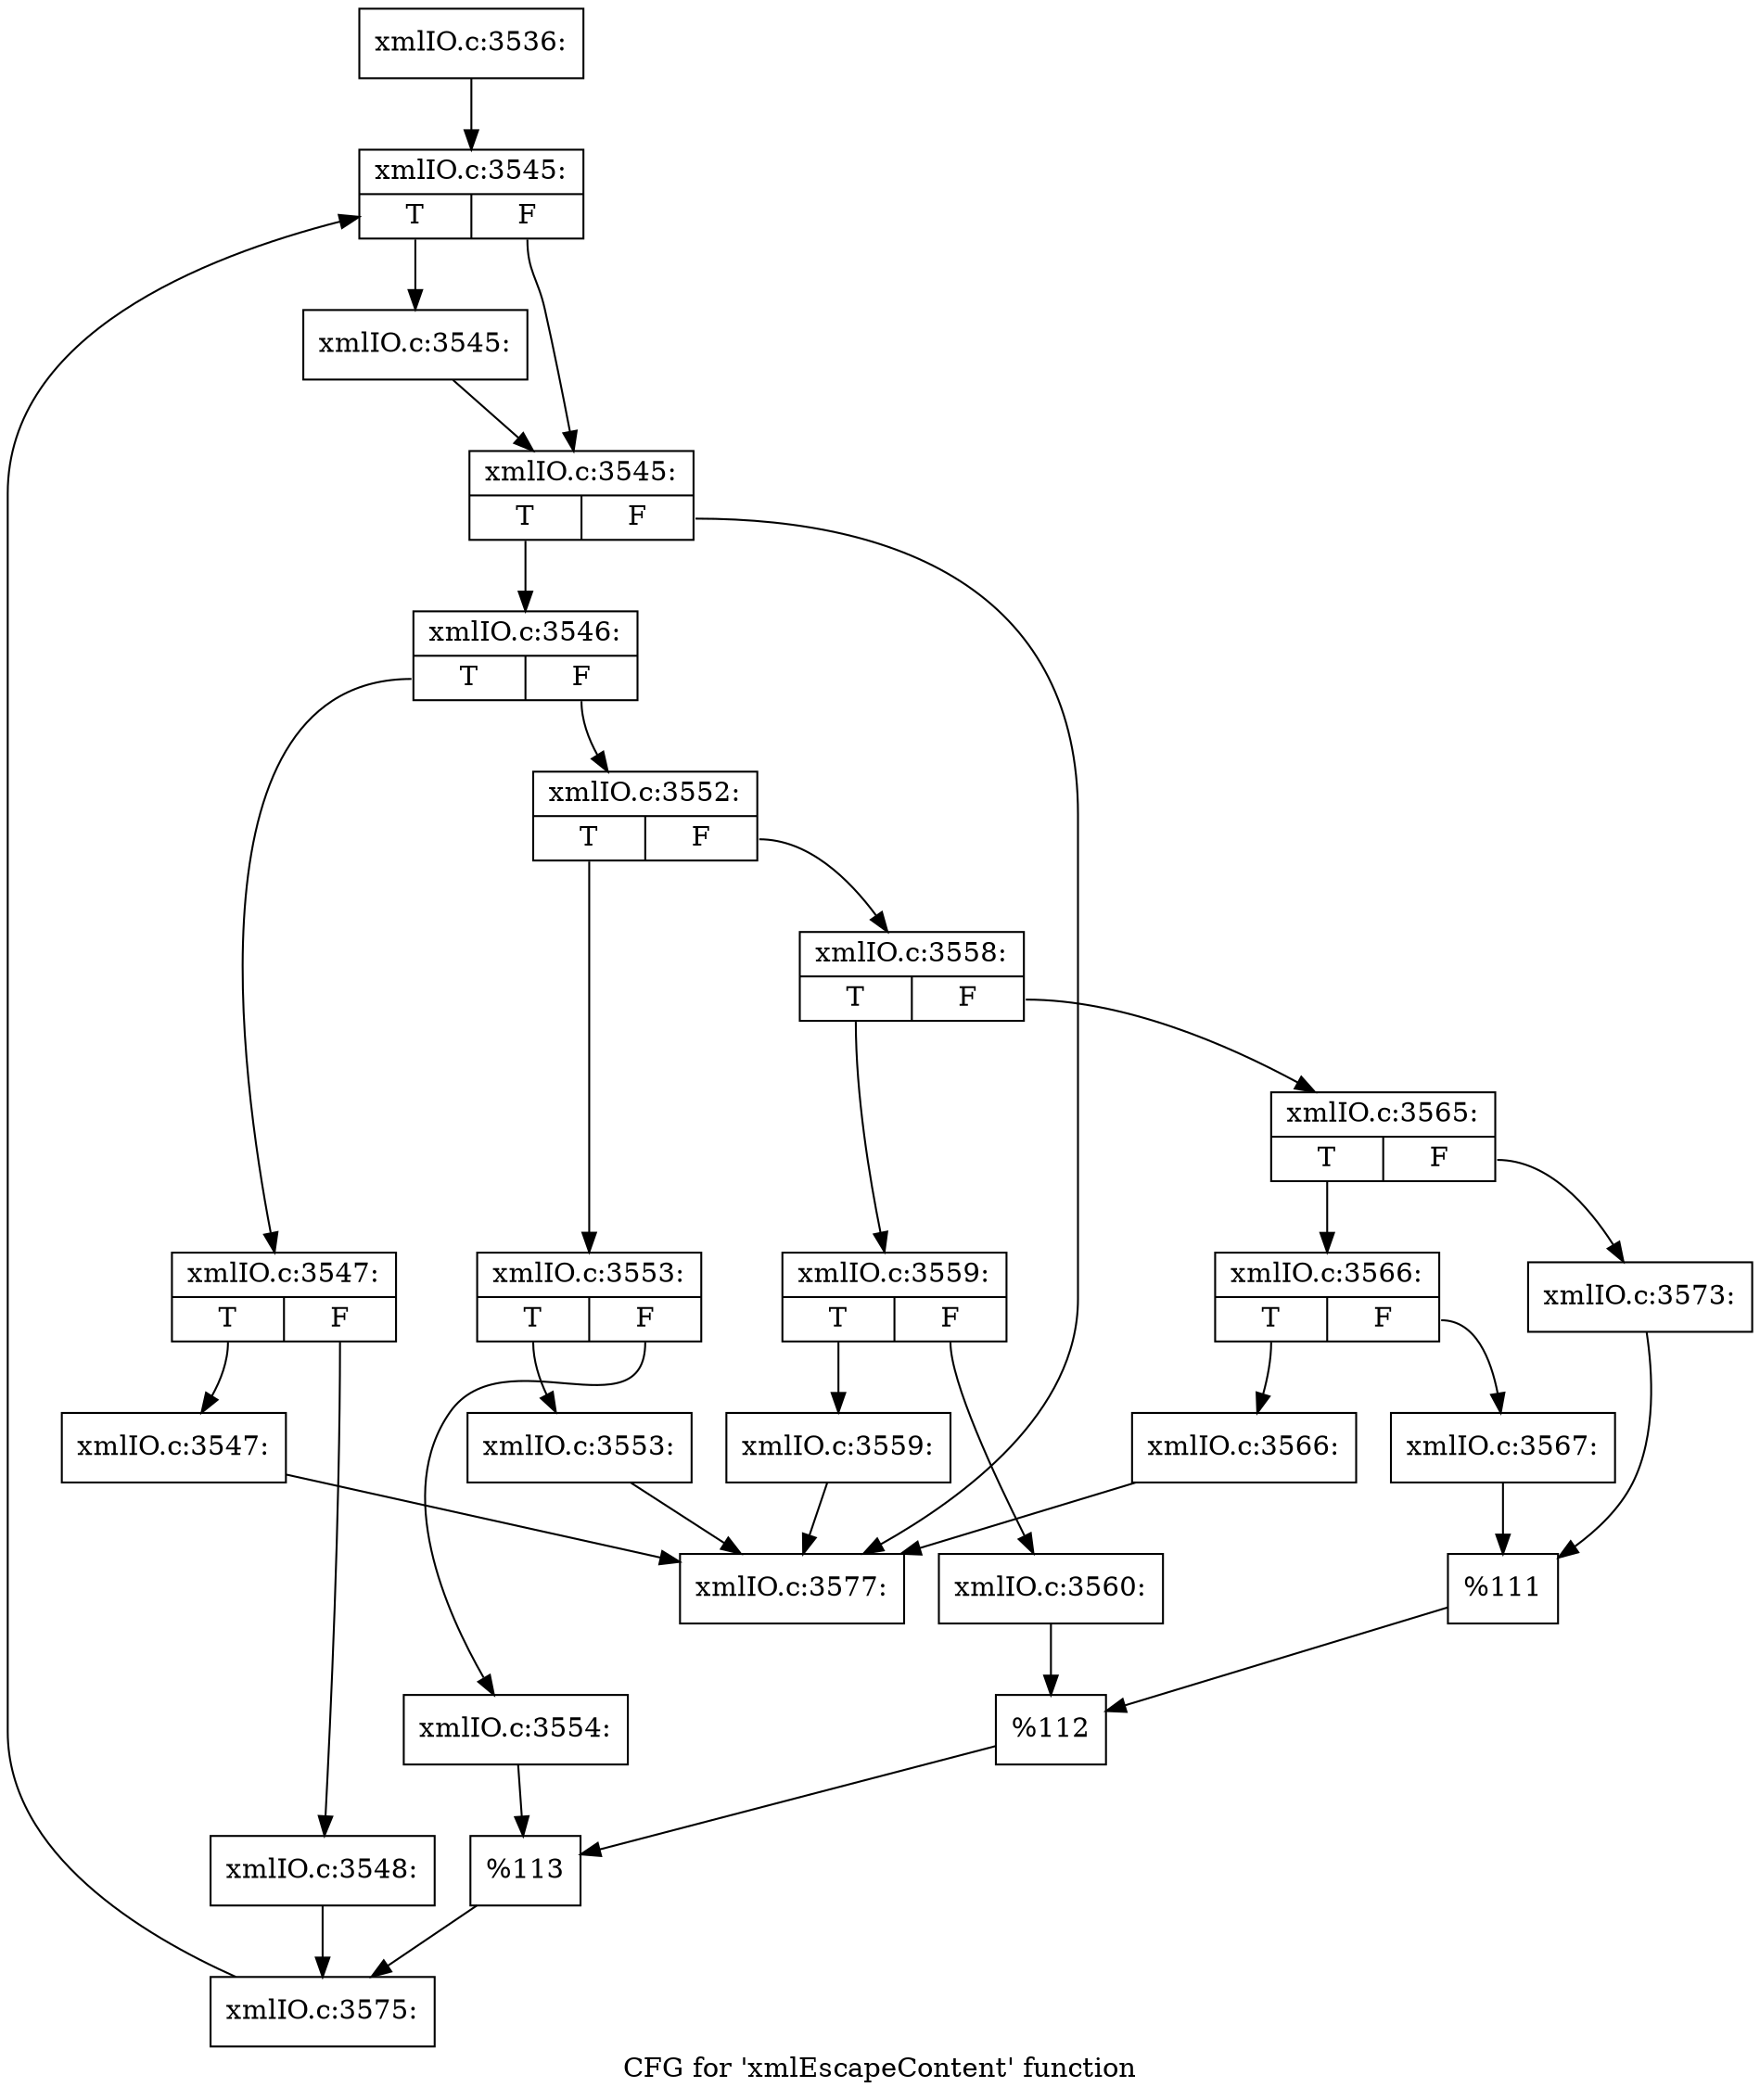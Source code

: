 digraph "CFG for 'xmlEscapeContent' function" {
	label="CFG for 'xmlEscapeContent' function";

	Node0x51dab00 [shape=record,label="{xmlIO.c:3536:}"];
	Node0x51dab00 -> Node0x53fe070;
	Node0x53fe070 [shape=record,label="{xmlIO.c:3545:|{<s0>T|<s1>F}}"];
	Node0x53fe070:s0 -> Node0x53fe360;
	Node0x53fe070:s1 -> Node0x53fe310;
	Node0x53fe360 [shape=record,label="{xmlIO.c:3545:}"];
	Node0x53fe360 -> Node0x53fe310;
	Node0x53fe310 [shape=record,label="{xmlIO.c:3545:|{<s0>T|<s1>F}}"];
	Node0x53fe310:s0 -> Node0x53fe880;
	Node0x53fe310:s1 -> Node0x53fe290;
	Node0x53fe880 [shape=record,label="{xmlIO.c:3546:|{<s0>T|<s1>F}}"];
	Node0x53fe880:s0 -> Node0x53fea70;
	Node0x53fe880:s1 -> Node0x53feb10;
	Node0x53fea70 [shape=record,label="{xmlIO.c:3547:|{<s0>T|<s1>F}}"];
	Node0x53fea70:s0 -> Node0x53fefa0;
	Node0x53fea70:s1 -> Node0x53feff0;
	Node0x53fefa0 [shape=record,label="{xmlIO.c:3547:}"];
	Node0x53fefa0 -> Node0x53fe290;
	Node0x53feff0 [shape=record,label="{xmlIO.c:3548:}"];
	Node0x53feff0 -> Node0x53feac0;
	Node0x53feb10 [shape=record,label="{xmlIO.c:3552:|{<s0>T|<s1>F}}"];
	Node0x53feb10:s0 -> Node0x5400380;
	Node0x53feb10:s1 -> Node0x5400420;
	Node0x5400380 [shape=record,label="{xmlIO.c:3553:|{<s0>T|<s1>F}}"];
	Node0x5400380:s0 -> Node0x5400910;
	Node0x5400380:s1 -> Node0x5400960;
	Node0x5400910 [shape=record,label="{xmlIO.c:3553:}"];
	Node0x5400910 -> Node0x53fe290;
	Node0x5400960 [shape=record,label="{xmlIO.c:3554:}"];
	Node0x5400960 -> Node0x54003d0;
	Node0x5400420 [shape=record,label="{xmlIO.c:3558:|{<s0>T|<s1>F}}"];
	Node0x5400420:s0 -> Node0x5401b70;
	Node0x5400420:s1 -> Node0x5401c10;
	Node0x5401b70 [shape=record,label="{xmlIO.c:3559:|{<s0>T|<s1>F}}"];
	Node0x5401b70:s0 -> Node0x54020c0;
	Node0x5401b70:s1 -> Node0x5402110;
	Node0x54020c0 [shape=record,label="{xmlIO.c:3559:}"];
	Node0x54020c0 -> Node0x53fe290;
	Node0x5402110 [shape=record,label="{xmlIO.c:3560:}"];
	Node0x5402110 -> Node0x5401bc0;
	Node0x5401c10 [shape=record,label="{xmlIO.c:3565:|{<s0>T|<s1>F}}"];
	Node0x5401c10:s0 -> Node0x5403680;
	Node0x5401c10:s1 -> Node0x5403720;
	Node0x5403680 [shape=record,label="{xmlIO.c:3566:|{<s0>T|<s1>F}}"];
	Node0x5403680:s0 -> Node0x5403bd0;
	Node0x5403680:s1 -> Node0x5403c20;
	Node0x5403bd0 [shape=record,label="{xmlIO.c:3566:}"];
	Node0x5403bd0 -> Node0x53fe290;
	Node0x5403c20 [shape=record,label="{xmlIO.c:3567:}"];
	Node0x5403c20 -> Node0x54036d0;
	Node0x5403720 [shape=record,label="{xmlIO.c:3573:}"];
	Node0x5403720 -> Node0x54036d0;
	Node0x54036d0 [shape=record,label="{%111}"];
	Node0x54036d0 -> Node0x5401bc0;
	Node0x5401bc0 [shape=record,label="{%112}"];
	Node0x5401bc0 -> Node0x54003d0;
	Node0x54003d0 [shape=record,label="{%113}"];
	Node0x54003d0 -> Node0x53feac0;
	Node0x53feac0 [shape=record,label="{xmlIO.c:3575:}"];
	Node0x53feac0 -> Node0x53fe070;
	Node0x53fe290 [shape=record,label="{xmlIO.c:3577:}"];
}
